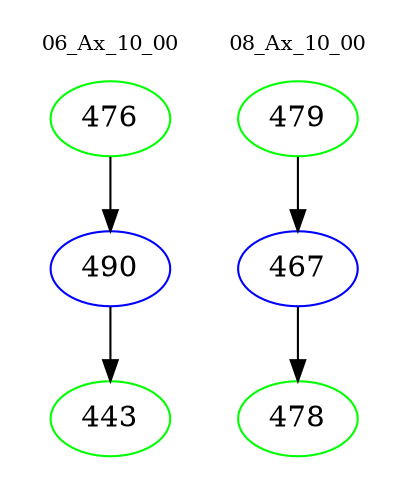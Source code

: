 digraph{
subgraph cluster_0 {
color = white
label = "06_Ax_10_00";
fontsize=10;
T0_476 [label="476", color="green"]
T0_476 -> T0_490 [color="black"]
T0_490 [label="490", color="blue"]
T0_490 -> T0_443 [color="black"]
T0_443 [label="443", color="green"]
}
subgraph cluster_1 {
color = white
label = "08_Ax_10_00";
fontsize=10;
T1_479 [label="479", color="green"]
T1_479 -> T1_467 [color="black"]
T1_467 [label="467", color="blue"]
T1_467 -> T1_478 [color="black"]
T1_478 [label="478", color="green"]
}
}
